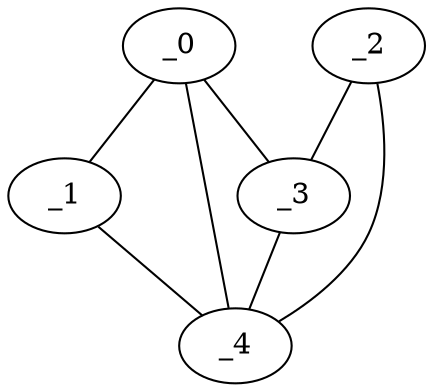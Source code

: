graph FP1_0100 {
	_0	 [x="0.602213",
		y="2.89545"];
	_1	 [x="0.575654",
		y="0.60542"];
	_0 -- _1;
	_3	 [x="1.59537",
		y="1.58572"];
	_0 -- _3;
	_4	 [x="1.84769",
		y="2.58173"];
	_0 -- _4;
	_1 -- _4;
	_2	 [x="0.779231",
		y="1.96084"];
	_2 -- _3;
	_2 -- _4;
	_3 -- _4;
}
